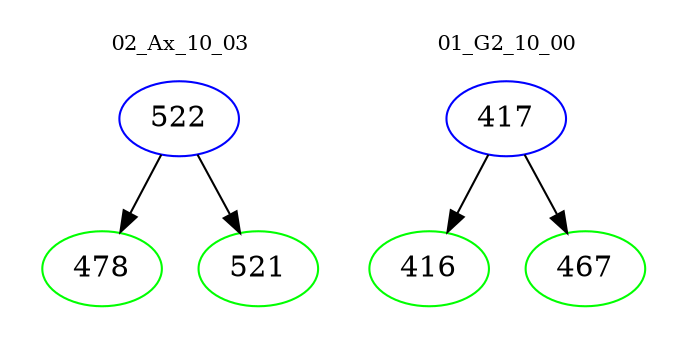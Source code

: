 digraph{
subgraph cluster_0 {
color = white
label = "02_Ax_10_03";
fontsize=10;
T0_522 [label="522", color="blue"]
T0_522 -> T0_478 [color="black"]
T0_478 [label="478", color="green"]
T0_522 -> T0_521 [color="black"]
T0_521 [label="521", color="green"]
}
subgraph cluster_1 {
color = white
label = "01_G2_10_00";
fontsize=10;
T1_417 [label="417", color="blue"]
T1_417 -> T1_416 [color="black"]
T1_416 [label="416", color="green"]
T1_417 -> T1_467 [color="black"]
T1_467 [label="467", color="green"]
}
}
